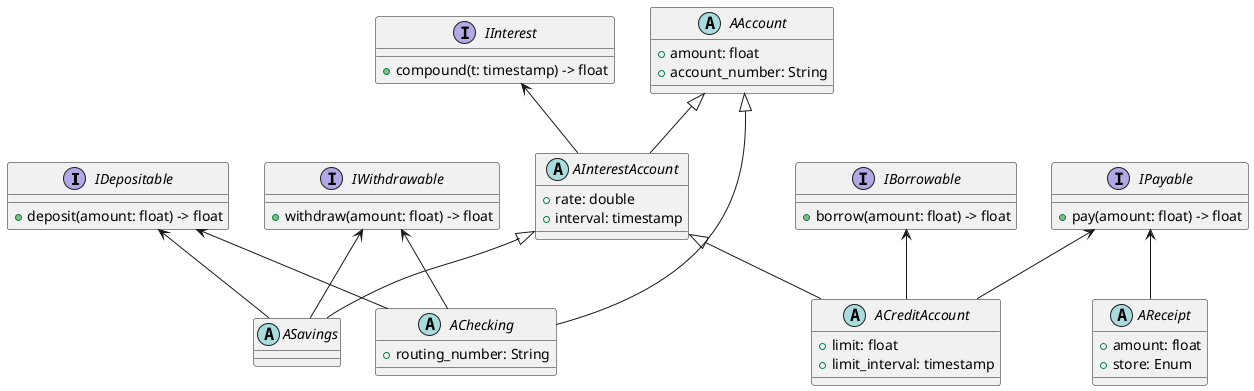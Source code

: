 @startuml
interface IDepositable {
+ deposit(amount: float) -> float
}

interface IWithdrawable {
+ withdraw(amount: float) -> float
}

interface IPayable {
+ pay(amount: float) -> float
}

interface IBorrowable {
+ borrow(amount: float) -> float
}

abstract class AAccount {
+ amount: float
+ account_number: String
}

interface IInterest {
+ compound(t: timestamp) -> float
}

abstract class AInterestAccount {
+ rate: double
+ interval: timestamp
}

IInterest <-- AInterestAccount
AAccount <|-- AInterestAccount

abstract class ACreditAccount {
+ limit: float
+ limit_interval: timestamp
}

IBorrowable <-- ACreditAccount
IPayable <-- ACreditAccount
AInterestAccount <|-- ACreditAccount

abstract class ASavings {
}

IDepositable <-- ASavings
IWithdrawable <-- ASavings
AInterestAccount <|-- ASavings

abstract class AChecking {
+ routing_number: String
}

IDepositable <-- AChecking
IWithdrawable <-- AChecking
AAccount <|-- AChecking

abstract class AReceipt {
+ amount: float
+ store: Enum
}
IPayable <-- AReceipt
@enduml